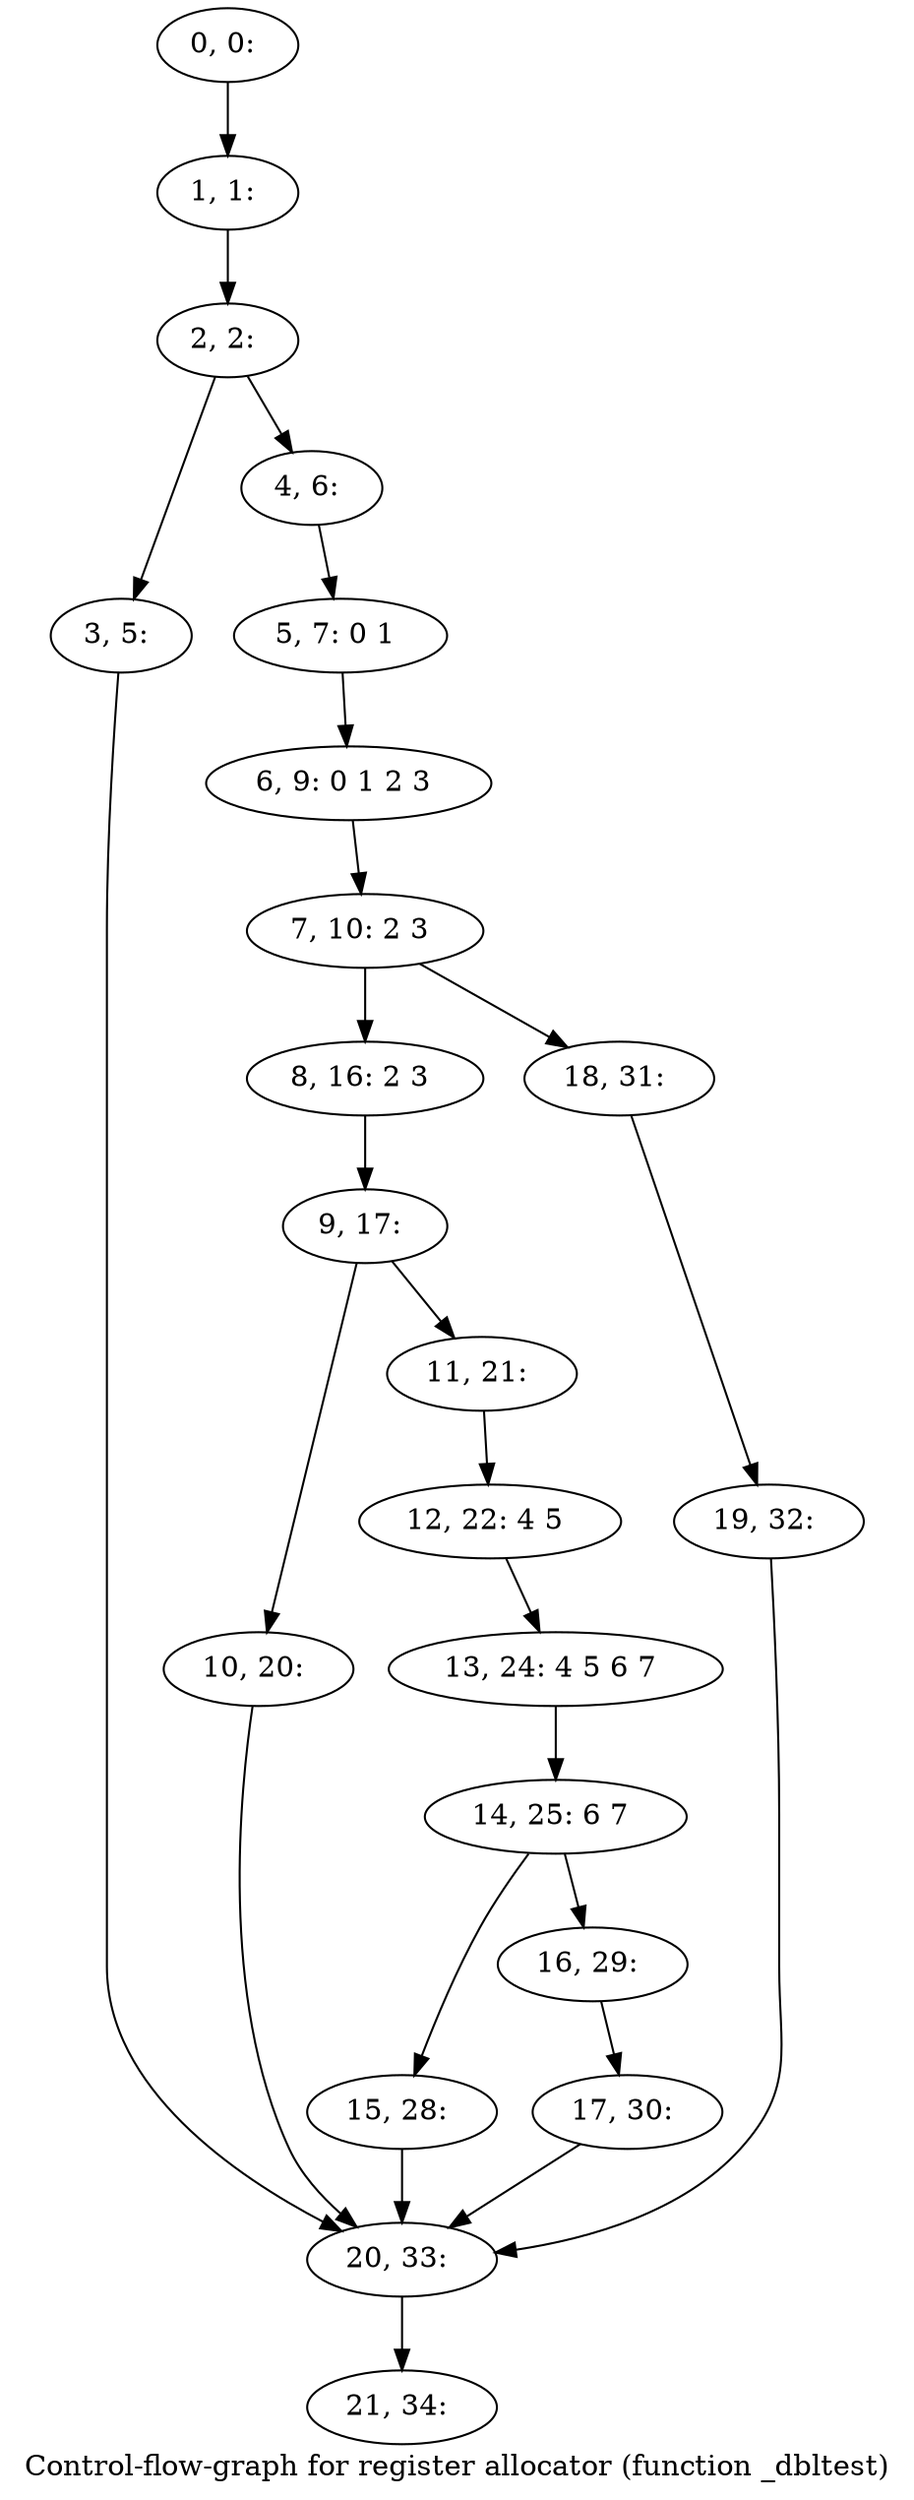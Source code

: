 digraph G {
graph [label="Control-flow-graph for register allocator (function _dbltest)"]
0[label="0, 0: "];
1[label="1, 1: "];
2[label="2, 2: "];
3[label="3, 5: "];
4[label="4, 6: "];
5[label="5, 7: 0 1 "];
6[label="6, 9: 0 1 2 3 "];
7[label="7, 10: 2 3 "];
8[label="8, 16: 2 3 "];
9[label="9, 17: "];
10[label="10, 20: "];
11[label="11, 21: "];
12[label="12, 22: 4 5 "];
13[label="13, 24: 4 5 6 7 "];
14[label="14, 25: 6 7 "];
15[label="15, 28: "];
16[label="16, 29: "];
17[label="17, 30: "];
18[label="18, 31: "];
19[label="19, 32: "];
20[label="20, 33: "];
21[label="21, 34: "];
0->1 ;
1->2 ;
2->3 ;
2->4 ;
3->20 ;
4->5 ;
5->6 ;
6->7 ;
7->8 ;
7->18 ;
8->9 ;
9->10 ;
9->11 ;
10->20 ;
11->12 ;
12->13 ;
13->14 ;
14->15 ;
14->16 ;
15->20 ;
16->17 ;
17->20 ;
18->19 ;
19->20 ;
20->21 ;
}
